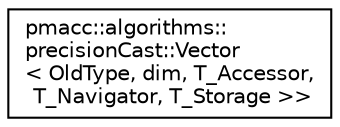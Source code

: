digraph "Graphical Class Hierarchy"
{
 // LATEX_PDF_SIZE
  edge [fontname="Helvetica",fontsize="10",labelfontname="Helvetica",labelfontsize="10"];
  node [fontname="Helvetica",fontsize="10",shape=record];
  rankdir="LR";
  Node0 [label="pmacc::algorithms::\lprecisionCast::Vector\l\< OldType, dim, T_Accessor,\l T_Navigator, T_Storage \>\>",height=0.2,width=0.4,color="black", fillcolor="white", style="filled",URL="$structpmacc_1_1algorithms_1_1precision_cast_1_1_type_cast_3_01_cast_to_type_00_01_1_1pmacc_1_1ma6d004d1b1a18c0b26ebde382a7abf1d7.html",tooltip=" "];
}
